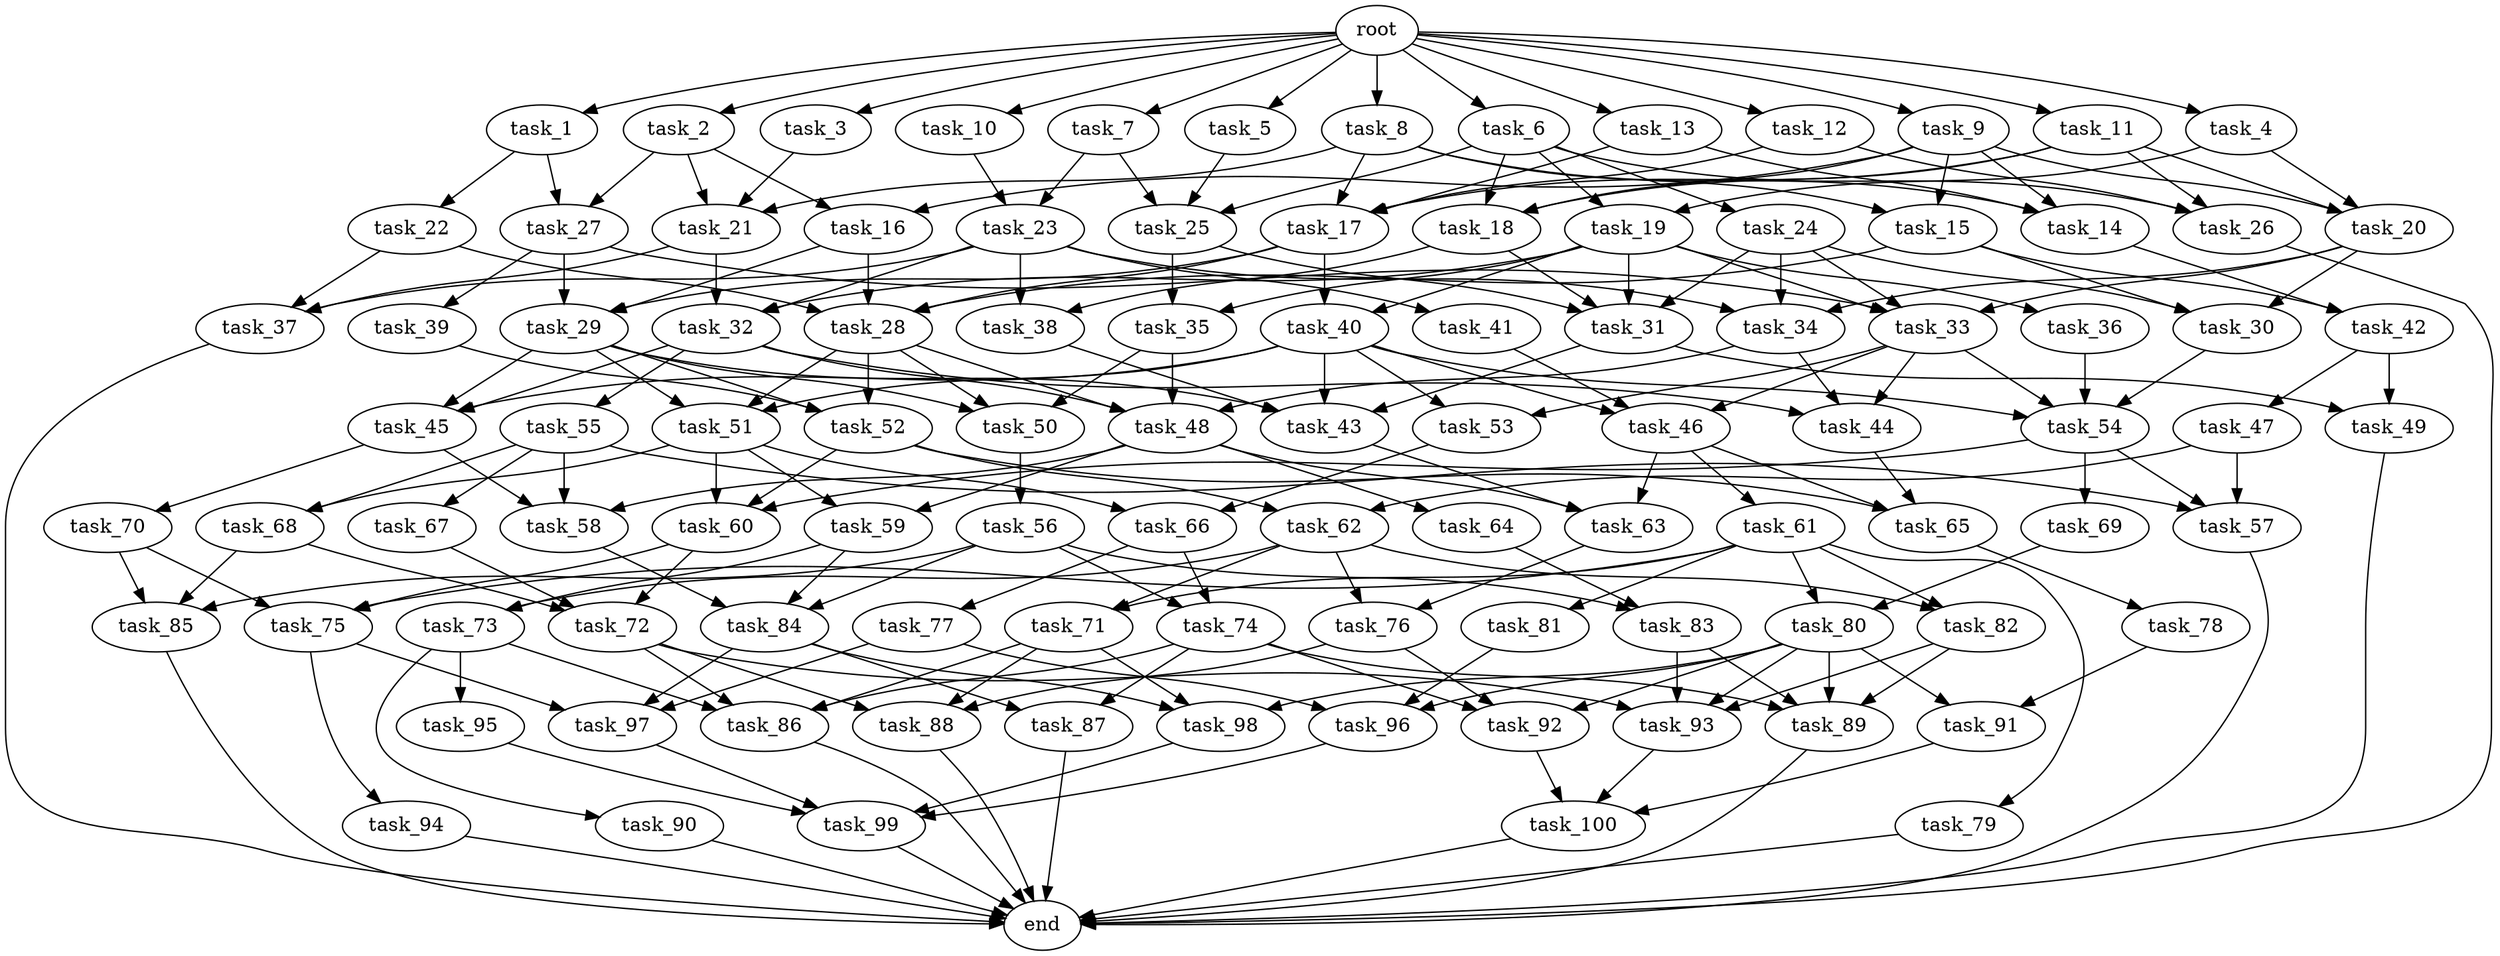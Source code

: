 digraph G {
  task_66 [size="2.372195e+09"];
  task_71 [size="1.119611e+09"];
  task_79 [size="1.934507e+09"];
  task_27 [size="1.387743e+09"];
  task_34 [size="1.940559e+09"];
  task_69 [size="4.912262e+09"];
  task_63 [size="2.597760e+09"];
  task_87 [size="4.539884e+09"];
  task_26 [size="1.778354e+09"];
  task_25 [size="3.378210e+09"];
  task_44 [size="3.985669e+09"];
  task_19 [size="3.791629e+09"];
  task_57 [size="3.703441e+09"];
  task_47 [size="1.839220e+09"];
  task_29 [size="2.172817e+09"];
  task_20 [size="4.287391e+09"];
  task_56 [size="3.227578e+09"];
  task_15 [size="2.072014e+09"];
  task_77 [size="3.332859e+09"];
  task_92 [size="2.430817e+09"];
  task_100 [size="9.208655e+08"];
  task_16 [size="1.064102e+09"];
  task_91 [size="3.494550e+09"];
  task_82 [size="3.480141e+09"];
  task_73 [size="2.319803e+09"];
  task_65 [size="4.148419e+09"];
  task_10 [size="6.552694e+08"];
  task_30 [size="1.483443e+07"];
  task_23 [size="3.070456e+09"];
  task_78 [size="3.273605e+09"];
  task_28 [size="3.732283e+09"];
  task_38 [size="6.332685e+08"];
  task_32 [size="3.552278e+09"];
  task_4 [size="2.862344e+08"];
  task_9 [size="2.448133e+09"];
  task_84 [size="2.564083e+08"];
  task_14 [size="1.360987e+09"];
  end [size="0.000000e+00"];
  task_83 [size="4.655905e+09"];
  task_90 [size="2.295392e+09"];
  task_59 [size="1.684203e+09"];
  task_12 [size="2.874294e+09"];
  task_46 [size="4.577747e+09"];
  task_36 [size="4.746264e+09"];
  task_40 [size="3.566422e+09"];
  task_62 [size="4.500982e+09"];
  task_45 [size="2.867990e+09"];
  task_53 [size="1.813634e+09"];
  task_24 [size="4.858494e+09"];
  task_33 [size="4.391043e+09"];
  task_89 [size="4.675433e+09"];
  task_94 [size="4.233572e+09"];
  task_41 [size="3.301993e+09"];
  task_72 [size="1.448118e+09"];
  task_18 [size="2.413861e+09"];
  task_64 [size="2.557686e+09"];
  task_54 [size="3.767462e+09"];
  task_95 [size="5.599599e+08"];
  task_70 [size="3.879125e+09"];
  task_11 [size="1.290294e+08"];
  task_43 [size="3.819415e+09"];
  task_88 [size="6.664478e+08"];
  task_96 [size="2.787612e+09"];
  task_6 [size="1.776928e+09"];
  task_42 [size="3.437431e+09"];
  task_17 [size="3.286344e+09"];
  task_22 [size="3.627694e+09"];
  task_93 [size="3.282372e+08"];
  task_98 [size="8.516903e+08"];
  task_97 [size="1.017018e+09"];
  task_58 [size="2.857922e+09"];
  task_67 [size="5.425608e+08"];
  root [size="0.000000e+00"];
  task_48 [size="4.699132e+09"];
  task_35 [size="1.447060e+07"];
  task_80 [size="2.508403e+09"];
  task_99 [size="1.352201e+08"];
  task_68 [size="2.893874e+09"];
  task_1 [size="3.507928e+09"];
  task_55 [size="2.323182e+09"];
  task_13 [size="1.595655e+09"];
  task_52 [size="2.448982e+09"];
  task_81 [size="3.991248e+08"];
  task_39 [size="3.126033e+09"];
  task_2 [size="2.763824e+09"];
  task_37 [size="4.510145e+09"];
  task_5 [size="1.922053e+09"];
  task_76 [size="3.295978e+09"];
  task_51 [size="4.110931e+09"];
  task_7 [size="4.279695e+09"];
  task_60 [size="3.360695e+09"];
  task_74 [size="4.658361e+09"];
  task_85 [size="4.495077e+09"];
  task_49 [size="4.216115e+09"];
  task_31 [size="7.484790e+08"];
  task_21 [size="1.117361e+09"];
  task_3 [size="2.740044e+09"];
  task_8 [size="4.343460e+09"];
  task_75 [size="3.644963e+09"];
  task_50 [size="4.530817e+08"];
  task_61 [size="2.601392e+09"];
  task_86 [size="2.048196e+09"];

  task_66 -> task_74 [size="2.372195e+08"];
  task_66 -> task_77 [size="2.372195e+08"];
  task_71 -> task_88 [size="1.119611e+08"];
  task_71 -> task_86 [size="1.119611e+08"];
  task_71 -> task_98 [size="1.119611e+08"];
  task_79 -> end [size="1.000000e-12"];
  task_27 -> task_33 [size="1.387743e+08"];
  task_27 -> task_29 [size="1.387743e+08"];
  task_27 -> task_39 [size="1.387743e+08"];
  task_34 -> task_48 [size="1.293706e+08"];
  task_34 -> task_44 [size="1.293706e+08"];
  task_69 -> task_80 [size="9.824525e+08"];
  task_63 -> task_76 [size="1.731840e+08"];
  task_87 -> end [size="1.000000e-12"];
  task_26 -> end [size="1.000000e-12"];
  task_25 -> task_31 [size="2.252140e+08"];
  task_25 -> task_35 [size="2.252140e+08"];
  task_44 -> task_65 [size="2.657113e+08"];
  task_19 -> task_36 [size="3.791629e+08"];
  task_19 -> task_31 [size="3.791629e+08"];
  task_19 -> task_40 [size="3.791629e+08"];
  task_19 -> task_32 [size="3.791629e+08"];
  task_19 -> task_33 [size="3.791629e+08"];
  task_19 -> task_35 [size="3.791629e+08"];
  task_57 -> end [size="1.000000e-12"];
  task_47 -> task_57 [size="3.678440e+08"];
  task_47 -> task_62 [size="3.678440e+08"];
  task_29 -> task_51 [size="1.448545e+08"];
  task_29 -> task_50 [size="1.448545e+08"];
  task_29 -> task_52 [size="1.448545e+08"];
  task_29 -> task_45 [size="1.448545e+08"];
  task_29 -> task_43 [size="1.448545e+08"];
  task_20 -> task_34 [size="2.858261e+08"];
  task_20 -> task_30 [size="2.858261e+08"];
  task_20 -> task_33 [size="2.858261e+08"];
  task_56 -> task_74 [size="6.455156e+08"];
  task_56 -> task_83 [size="6.455156e+08"];
  task_56 -> task_84 [size="6.455156e+08"];
  task_56 -> task_85 [size="6.455156e+08"];
  task_15 -> task_28 [size="2.072014e+08"];
  task_15 -> task_30 [size="2.072014e+08"];
  task_15 -> task_42 [size="2.072014e+08"];
  task_77 -> task_97 [size="6.665719e+08"];
  task_77 -> task_96 [size="6.665719e+08"];
  task_92 -> task_100 [size="1.620545e+08"];
  task_100 -> end [size="1.000000e-12"];
  task_16 -> task_28 [size="1.064102e+08"];
  task_16 -> task_29 [size="1.064102e+08"];
  task_91 -> task_100 [size="3.494550e+08"];
  task_82 -> task_89 [size="3.480141e+08"];
  task_82 -> task_93 [size="3.480141e+08"];
  task_73 -> task_90 [size="2.319803e+08"];
  task_73 -> task_95 [size="2.319803e+08"];
  task_73 -> task_86 [size="2.319803e+08"];
  task_65 -> task_78 [size="2.765613e+08"];
  task_10 -> task_23 [size="1.310539e+08"];
  task_30 -> task_54 [size="9.889623e+05"];
  task_23 -> task_37 [size="3.070456e+08"];
  task_23 -> task_34 [size="3.070456e+08"];
  task_23 -> task_38 [size="3.070456e+08"];
  task_23 -> task_32 [size="3.070456e+08"];
  task_23 -> task_41 [size="3.070456e+08"];
  task_78 -> task_91 [size="6.547210e+08"];
  task_28 -> task_51 [size="1.866141e+08"];
  task_28 -> task_50 [size="1.866141e+08"];
  task_28 -> task_52 [size="1.866141e+08"];
  task_28 -> task_48 [size="1.866141e+08"];
  task_38 -> task_43 [size="6.332685e+07"];
  task_32 -> task_44 [size="2.368185e+08"];
  task_32 -> task_55 [size="2.368185e+08"];
  task_32 -> task_48 [size="2.368185e+08"];
  task_32 -> task_45 [size="2.368185e+08"];
  task_4 -> task_19 [size="5.724688e+07"];
  task_4 -> task_20 [size="5.724688e+07"];
  task_9 -> task_16 [size="4.896265e+08"];
  task_9 -> task_20 [size="4.896265e+08"];
  task_9 -> task_15 [size="4.896265e+08"];
  task_9 -> task_14 [size="4.896265e+08"];
  task_9 -> task_18 [size="4.896265e+08"];
  task_84 -> task_97 [size="1.709389e+07"];
  task_84 -> task_87 [size="1.709389e+07"];
  task_84 -> task_98 [size="1.709389e+07"];
  task_14 -> task_42 [size="9.073247e+07"];
  task_83 -> task_89 [size="4.655905e+08"];
  task_83 -> task_93 [size="4.655905e+08"];
  task_90 -> end [size="1.000000e-12"];
  task_59 -> task_73 [size="1.684203e+08"];
  task_59 -> task_84 [size="1.684203e+08"];
  task_12 -> task_17 [size="5.748587e+08"];
  task_12 -> task_26 [size="5.748587e+08"];
  task_46 -> task_63 [size="3.051831e+08"];
  task_46 -> task_65 [size="3.051831e+08"];
  task_46 -> task_61 [size="3.051831e+08"];
  task_36 -> task_54 [size="9.492528e+08"];
  task_40 -> task_51 [size="3.566422e+08"];
  task_40 -> task_45 [size="3.566422e+08"];
  task_40 -> task_54 [size="3.566422e+08"];
  task_40 -> task_53 [size="3.566422e+08"];
  task_40 -> task_43 [size="3.566422e+08"];
  task_40 -> task_46 [size="3.566422e+08"];
  task_62 -> task_76 [size="4.500982e+08"];
  task_62 -> task_71 [size="4.500982e+08"];
  task_62 -> task_73 [size="4.500982e+08"];
  task_62 -> task_82 [size="4.500982e+08"];
  task_45 -> task_58 [size="1.911993e+08"];
  task_45 -> task_70 [size="1.911993e+08"];
  task_53 -> task_66 [size="1.813634e+08"];
  task_24 -> task_31 [size="9.716987e+08"];
  task_24 -> task_34 [size="9.716987e+08"];
  task_24 -> task_30 [size="9.716987e+08"];
  task_24 -> task_33 [size="9.716987e+08"];
  task_33 -> task_54 [size="2.195522e+08"];
  task_33 -> task_53 [size="2.195522e+08"];
  task_33 -> task_46 [size="2.195522e+08"];
  task_33 -> task_44 [size="2.195522e+08"];
  task_89 -> end [size="1.000000e-12"];
  task_94 -> end [size="1.000000e-12"];
  task_41 -> task_46 [size="6.603985e+08"];
  task_72 -> task_88 [size="9.654122e+07"];
  task_72 -> task_86 [size="9.654122e+07"];
  task_72 -> task_93 [size="9.654122e+07"];
  task_18 -> task_31 [size="1.609241e+08"];
  task_18 -> task_38 [size="1.609241e+08"];
  task_64 -> task_83 [size="5.115372e+08"];
  task_54 -> task_60 [size="1.883731e+08"];
  task_54 -> task_57 [size="1.883731e+08"];
  task_54 -> task_69 [size="1.883731e+08"];
  task_95 -> task_99 [size="1.119920e+08"];
  task_70 -> task_75 [size="7.758250e+08"];
  task_70 -> task_85 [size="7.758250e+08"];
  task_11 -> task_17 [size="2.580587e+07"];
  task_11 -> task_26 [size="2.580587e+07"];
  task_11 -> task_20 [size="2.580587e+07"];
  task_11 -> task_18 [size="2.580587e+07"];
  task_43 -> task_63 [size="1.909708e+08"];
  task_88 -> end [size="1.000000e-12"];
  task_96 -> task_99 [size="1.858408e+08"];
  task_6 -> task_19 [size="3.553856e+08"];
  task_6 -> task_26 [size="3.553856e+08"];
  task_6 -> task_24 [size="3.553856e+08"];
  task_6 -> task_25 [size="3.553856e+08"];
  task_6 -> task_18 [size="3.553856e+08"];
  task_42 -> task_49 [size="3.437431e+08"];
  task_42 -> task_47 [size="3.437431e+08"];
  task_17 -> task_28 [size="1.643172e+08"];
  task_17 -> task_40 [size="1.643172e+08"];
  task_17 -> task_29 [size="1.643172e+08"];
  task_22 -> task_37 [size="7.255387e+08"];
  task_22 -> task_28 [size="7.255387e+08"];
  task_93 -> task_100 [size="1.641186e+07"];
  task_98 -> task_99 [size="5.677936e+07"];
  task_97 -> task_99 [size="6.780123e+07"];
  task_58 -> task_84 [size="1.905281e+08"];
  task_67 -> task_72 [size="1.085122e+08"];
  root -> task_4 [size="1.000000e-12"];
  root -> task_1 [size="1.000000e-12"];
  root -> task_7 [size="1.000000e-12"];
  root -> task_13 [size="1.000000e-12"];
  root -> task_8 [size="1.000000e-12"];
  root -> task_11 [size="1.000000e-12"];
  root -> task_2 [size="1.000000e-12"];
  root -> task_9 [size="1.000000e-12"];
  root -> task_6 [size="1.000000e-12"];
  root -> task_5 [size="1.000000e-12"];
  root -> task_12 [size="1.000000e-12"];
  root -> task_3 [size="1.000000e-12"];
  root -> task_10 [size="1.000000e-12"];
  task_48 -> task_58 [size="2.349566e+08"];
  task_48 -> task_63 [size="2.349566e+08"];
  task_48 -> task_59 [size="2.349566e+08"];
  task_48 -> task_64 [size="2.349566e+08"];
  task_35 -> task_50 [size="1.447060e+06"];
  task_35 -> task_48 [size="1.447060e+06"];
  task_80 -> task_96 [size="2.508403e+08"];
  task_80 -> task_92 [size="2.508403e+08"];
  task_80 -> task_89 [size="2.508403e+08"];
  task_80 -> task_91 [size="2.508403e+08"];
  task_80 -> task_93 [size="2.508403e+08"];
  task_80 -> task_98 [size="2.508403e+08"];
  task_99 -> end [size="1.000000e-12"];
  task_68 -> task_72 [size="2.893874e+08"];
  task_68 -> task_85 [size="2.893874e+08"];
  task_1 -> task_27 [size="7.015856e+08"];
  task_1 -> task_22 [size="7.015856e+08"];
  task_55 -> task_58 [size="4.646365e+08"];
  task_55 -> task_68 [size="4.646365e+08"];
  task_55 -> task_57 [size="4.646365e+08"];
  task_55 -> task_67 [size="4.646365e+08"];
  task_13 -> task_17 [size="3.191310e+08"];
  task_13 -> task_14 [size="3.191310e+08"];
  task_52 -> task_60 [size="1.632655e+08"];
  task_52 -> task_62 [size="1.632655e+08"];
  task_52 -> task_65 [size="1.632655e+08"];
  task_81 -> task_96 [size="7.982497e+07"];
  task_39 -> task_52 [size="6.252066e+08"];
  task_2 -> task_27 [size="5.527647e+08"];
  task_2 -> task_21 [size="5.527647e+08"];
  task_2 -> task_16 [size="5.527647e+08"];
  task_37 -> end [size="1.000000e-12"];
  task_5 -> task_25 [size="3.844107e+08"];
  task_76 -> task_88 [size="3.295978e+08"];
  task_76 -> task_92 [size="3.295978e+08"];
  task_51 -> task_68 [size="2.740620e+08"];
  task_51 -> task_60 [size="2.740620e+08"];
  task_51 -> task_59 [size="2.740620e+08"];
  task_51 -> task_66 [size="2.740620e+08"];
  task_7 -> task_23 [size="8.559391e+08"];
  task_7 -> task_25 [size="8.559391e+08"];
  task_60 -> task_75 [size="2.240463e+08"];
  task_60 -> task_72 [size="2.240463e+08"];
  task_74 -> task_87 [size="4.658361e+08"];
  task_74 -> task_89 [size="4.658361e+08"];
  task_74 -> task_86 [size="4.658361e+08"];
  task_74 -> task_92 [size="4.658361e+08"];
  task_85 -> end [size="1.000000e-12"];
  task_49 -> end [size="1.000000e-12"];
  task_31 -> task_49 [size="3.742395e+07"];
  task_31 -> task_43 [size="3.742395e+07"];
  task_21 -> task_37 [size="7.449071e+07"];
  task_21 -> task_32 [size="7.449071e+07"];
  task_3 -> task_21 [size="5.480089e+08"];
  task_8 -> task_17 [size="8.686921e+08"];
  task_8 -> task_21 [size="8.686921e+08"];
  task_8 -> task_14 [size="8.686921e+08"];
  task_8 -> task_15 [size="8.686921e+08"];
  task_75 -> task_94 [size="2.429975e+08"];
  task_75 -> task_97 [size="2.429975e+08"];
  task_50 -> task_56 [size="3.020545e+07"];
  task_61 -> task_80 [size="5.202784e+08"];
  task_61 -> task_81 [size="5.202784e+08"];
  task_61 -> task_71 [size="5.202784e+08"];
  task_61 -> task_79 [size="5.202784e+08"];
  task_61 -> task_75 [size="5.202784e+08"];
  task_61 -> task_82 [size="5.202784e+08"];
  task_86 -> end [size="1.000000e-12"];
}
